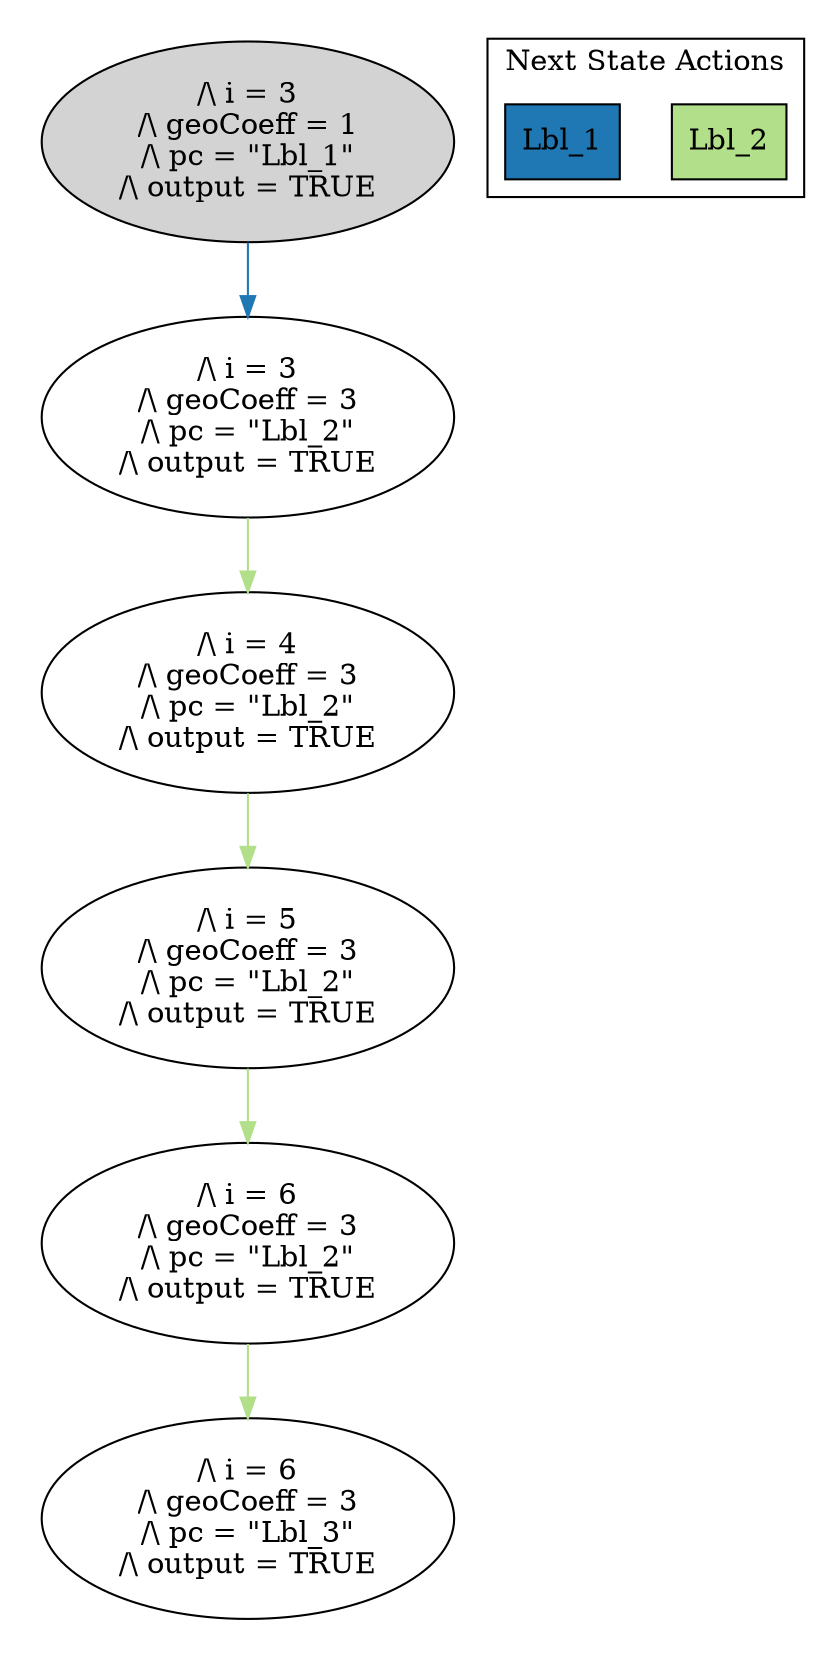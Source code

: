 strict digraph DiskGraph {
edge [colorscheme="paired12"]
nodesep=0.35;
subgraph cluster_graph {
color="white";
-313125775335649055 [label="/\\ i = 3\n/\\ geoCoeff = 1\n/\\ pc = \"Lbl_1\"\n/\\ output = TRUE",style = filled]
-313125775335649055 -> 5958951364903660731 [label="",color="2",fontcolor="2"];
5958951364903660731 [label="/\\ i = 3\n/\\ geoCoeff = 3\n/\\ pc = \"Lbl_2\"\n/\\ output = TRUE"];
5958951364903660731 -> -8692504664441396759 [label="",color="3",fontcolor="3"];
-8692504664441396759 [label="/\\ i = 4\n/\\ geoCoeff = 3\n/\\ pc = \"Lbl_2\"\n/\\ output = TRUE"];
-8692504664441396759 -> -5923900184178477009 [label="",color="3",fontcolor="3"];
-5923900184178477009 [label="/\\ i = 5\n/\\ geoCoeff = 3\n/\\ pc = \"Lbl_2\"\n/\\ output = TRUE"];
-5923900184178477009 -> -3281391957862329755 [label="",color="3",fontcolor="3"];
-3281391957862329755 [label="/\\ i = 6\n/\\ geoCoeff = 3\n/\\ pc = \"Lbl_2\"\n/\\ output = TRUE"];
-3281391957862329755 -> 4977488838160936522 [label="",color="3",fontcolor="3"];
4977488838160936522 [label="/\\ i = 6\n/\\ geoCoeff = 3\n/\\ pc = \"Lbl_3\"\n/\\ output = TRUE"];
{rank = same; -313125775335649055;}
{rank = same; 5958951364903660731;}
{rank = same; -8692504664441396759;}
{rank = same; -5923900184178477009;}
{rank = same; -3281391957862329755;}
}
subgraph cluster_legend {graph[style=bold];label = "Next State Actions" style="solid"
node [ labeljust="l",colorscheme="paired12",style=filled,shape=record ]
Lbl_2 [label="Lbl_2",fillcolor=3]
Lbl_1 [label="Lbl_1",fillcolor=2]
}}